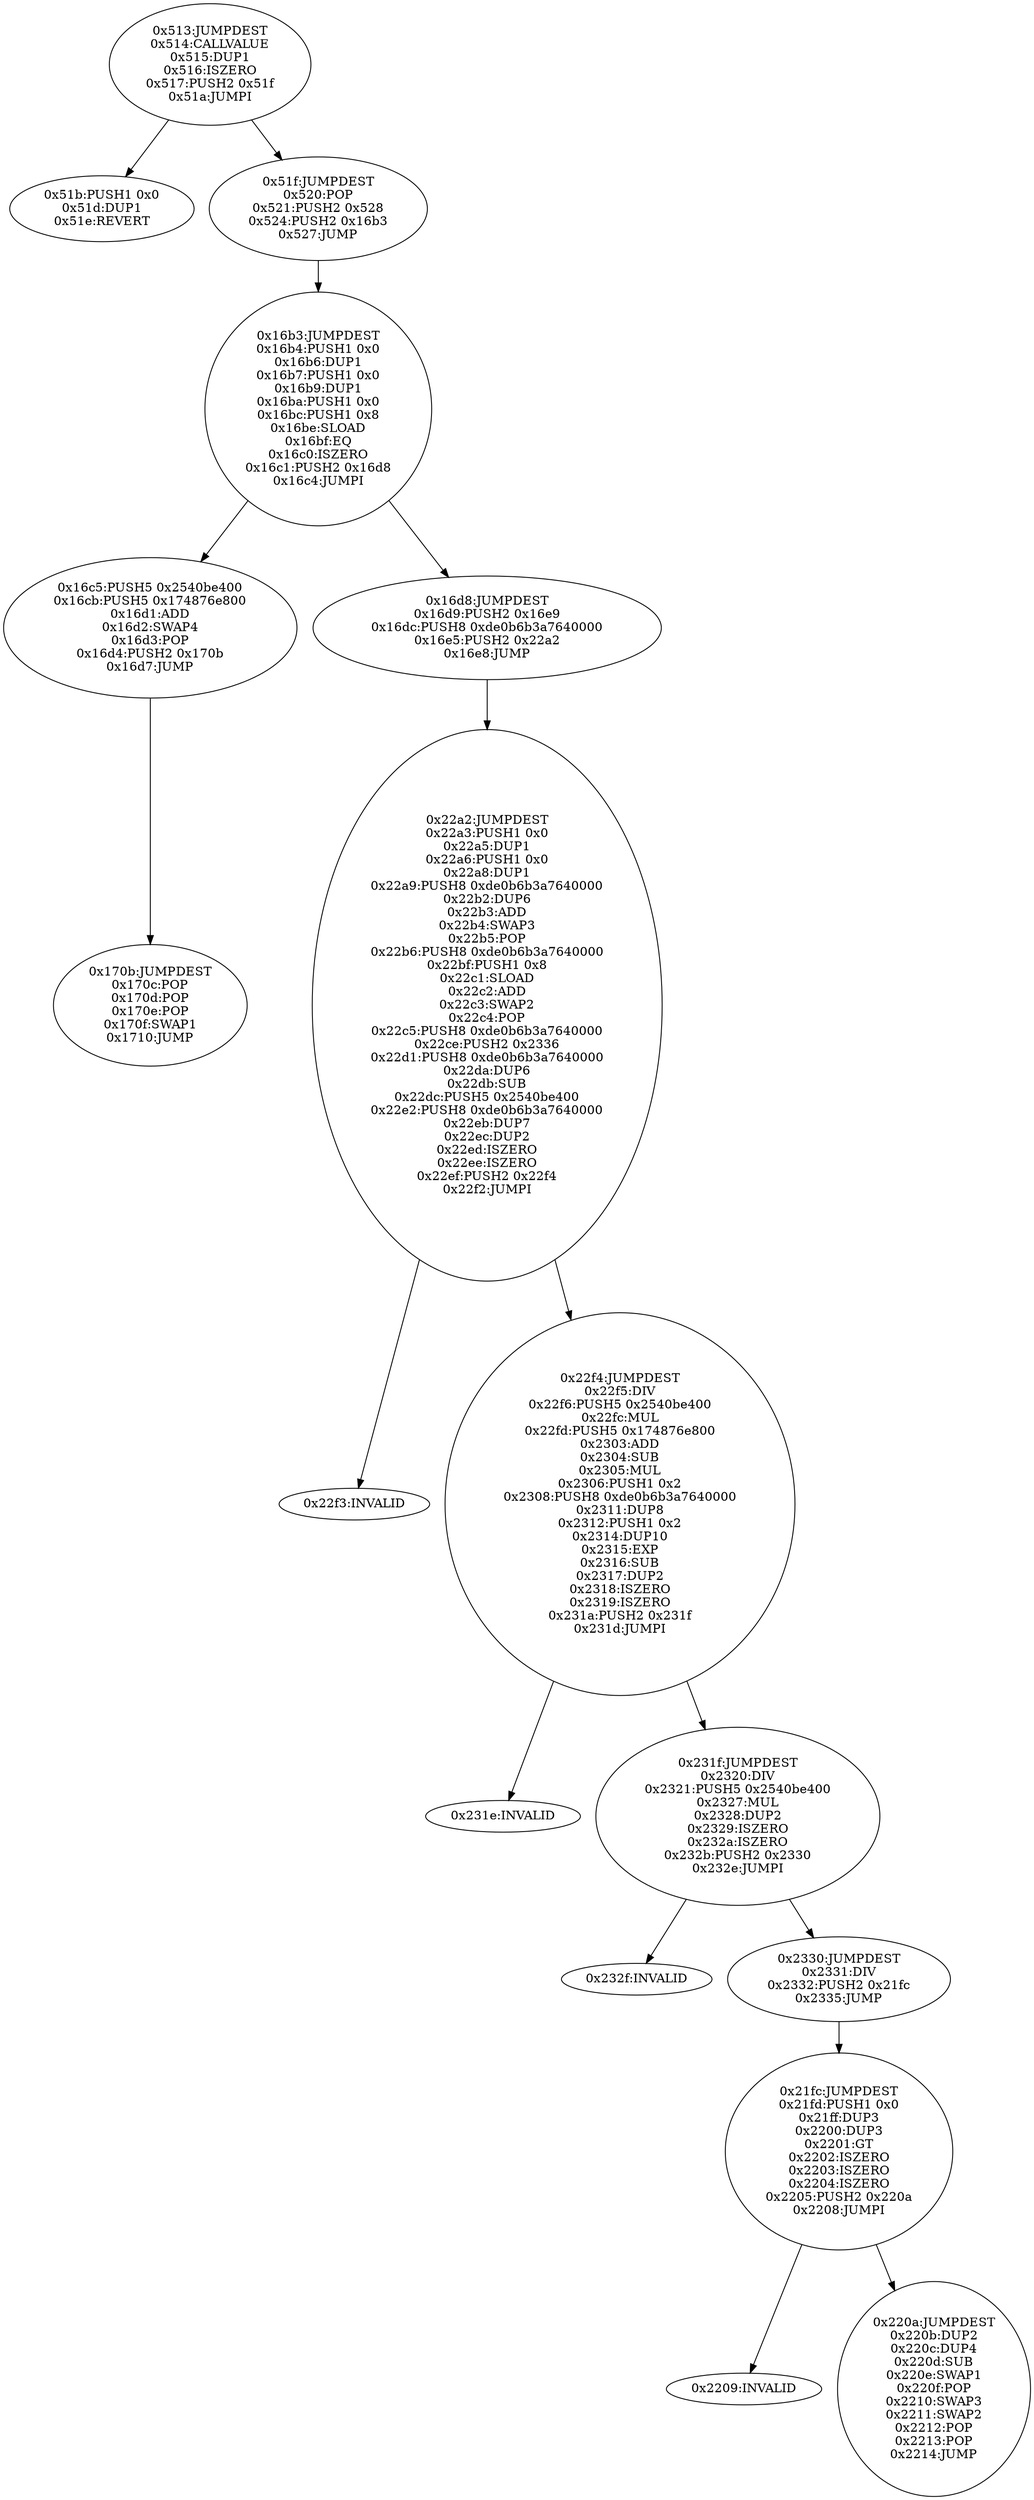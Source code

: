 digraph{
1299[label="0x513:JUMPDEST
0x514:CALLVALUE
0x515:DUP1
0x516:ISZERO
0x517:PUSH2 0x51f
0x51a:JUMPI"]
1299 -> 1307
1299 -> 1311
1307[label="0x51b:PUSH1 0x0
0x51d:DUP1
0x51e:REVERT"]
1311[label="0x51f:JUMPDEST
0x520:POP
0x521:PUSH2 0x528
0x524:PUSH2 0x16b3
0x527:JUMP"]
1311 -> 5811
5811[label="0x16b3:JUMPDEST
0x16b4:PUSH1 0x0
0x16b6:DUP1
0x16b7:PUSH1 0x0
0x16b9:DUP1
0x16ba:PUSH1 0x0
0x16bc:PUSH1 0x8
0x16be:SLOAD
0x16bf:EQ
0x16c0:ISZERO
0x16c1:PUSH2 0x16d8
0x16c4:JUMPI"]
5811 -> 5829
5811 -> 5848
5829[label="0x16c5:PUSH5 0x2540be400
0x16cb:PUSH5 0x174876e800
0x16d1:ADD
0x16d2:SWAP4
0x16d3:POP
0x16d4:PUSH2 0x170b
0x16d7:JUMP"]
5829 -> 5899
5848[label="0x16d8:JUMPDEST
0x16d9:PUSH2 0x16e9
0x16dc:PUSH8 0xde0b6b3a7640000
0x16e5:PUSH2 0x22a2
0x16e8:JUMP"]
5848 -> 8866
5899[label="0x170b:JUMPDEST
0x170c:POP
0x170d:POP
0x170e:POP
0x170f:SWAP1
0x1710:JUMP"]
8866[label="0x22a2:JUMPDEST
0x22a3:PUSH1 0x0
0x22a5:DUP1
0x22a6:PUSH1 0x0
0x22a8:DUP1
0x22a9:PUSH8 0xde0b6b3a7640000
0x22b2:DUP6
0x22b3:ADD
0x22b4:SWAP3
0x22b5:POP
0x22b6:PUSH8 0xde0b6b3a7640000
0x22bf:PUSH1 0x8
0x22c1:SLOAD
0x22c2:ADD
0x22c3:SWAP2
0x22c4:POP
0x22c5:PUSH8 0xde0b6b3a7640000
0x22ce:PUSH2 0x2336
0x22d1:PUSH8 0xde0b6b3a7640000
0x22da:DUP6
0x22db:SUB
0x22dc:PUSH5 0x2540be400
0x22e2:PUSH8 0xde0b6b3a7640000
0x22eb:DUP7
0x22ec:DUP2
0x22ed:ISZERO
0x22ee:ISZERO
0x22ef:PUSH2 0x22f4
0x22f2:JUMPI"]
8866 -> 8947
8866 -> 8948
8947[label="0x22f3:INVALID"]
8948[label="0x22f4:JUMPDEST
0x22f5:DIV
0x22f6:PUSH5 0x2540be400
0x22fc:MUL
0x22fd:PUSH5 0x174876e800
0x2303:ADD
0x2304:SUB
0x2305:MUL
0x2306:PUSH1 0x2
0x2308:PUSH8 0xde0b6b3a7640000
0x2311:DUP8
0x2312:PUSH1 0x2
0x2314:DUP10
0x2315:EXP
0x2316:SUB
0x2317:DUP2
0x2318:ISZERO
0x2319:ISZERO
0x231a:PUSH2 0x231f
0x231d:JUMPI"]
8948 -> 8990
8948 -> 8991
8990[label="0x231e:INVALID"]
8991[label="0x231f:JUMPDEST
0x2320:DIV
0x2321:PUSH5 0x2540be400
0x2327:MUL
0x2328:DUP2
0x2329:ISZERO
0x232a:ISZERO
0x232b:PUSH2 0x2330
0x232e:JUMPI"]
8991 -> 9007
8991 -> 9008
9007[label="0x232f:INVALID"]
9008[label="0x2330:JUMPDEST
0x2331:DIV
0x2332:PUSH2 0x21fc
0x2335:JUMP"]
9008 -> 8700
8700[label="0x21fc:JUMPDEST
0x21fd:PUSH1 0x0
0x21ff:DUP3
0x2200:DUP3
0x2201:GT
0x2202:ISZERO
0x2203:ISZERO
0x2204:ISZERO
0x2205:PUSH2 0x220a
0x2208:JUMPI"]
8700 -> 8713
8700 -> 8714
8713[label="0x2209:INVALID"]
8714[label="0x220a:JUMPDEST
0x220b:DUP2
0x220c:DUP4
0x220d:SUB
0x220e:SWAP1
0x220f:POP
0x2210:SWAP3
0x2211:SWAP2
0x2212:POP
0x2213:POP
0x2214:JUMP"]

}